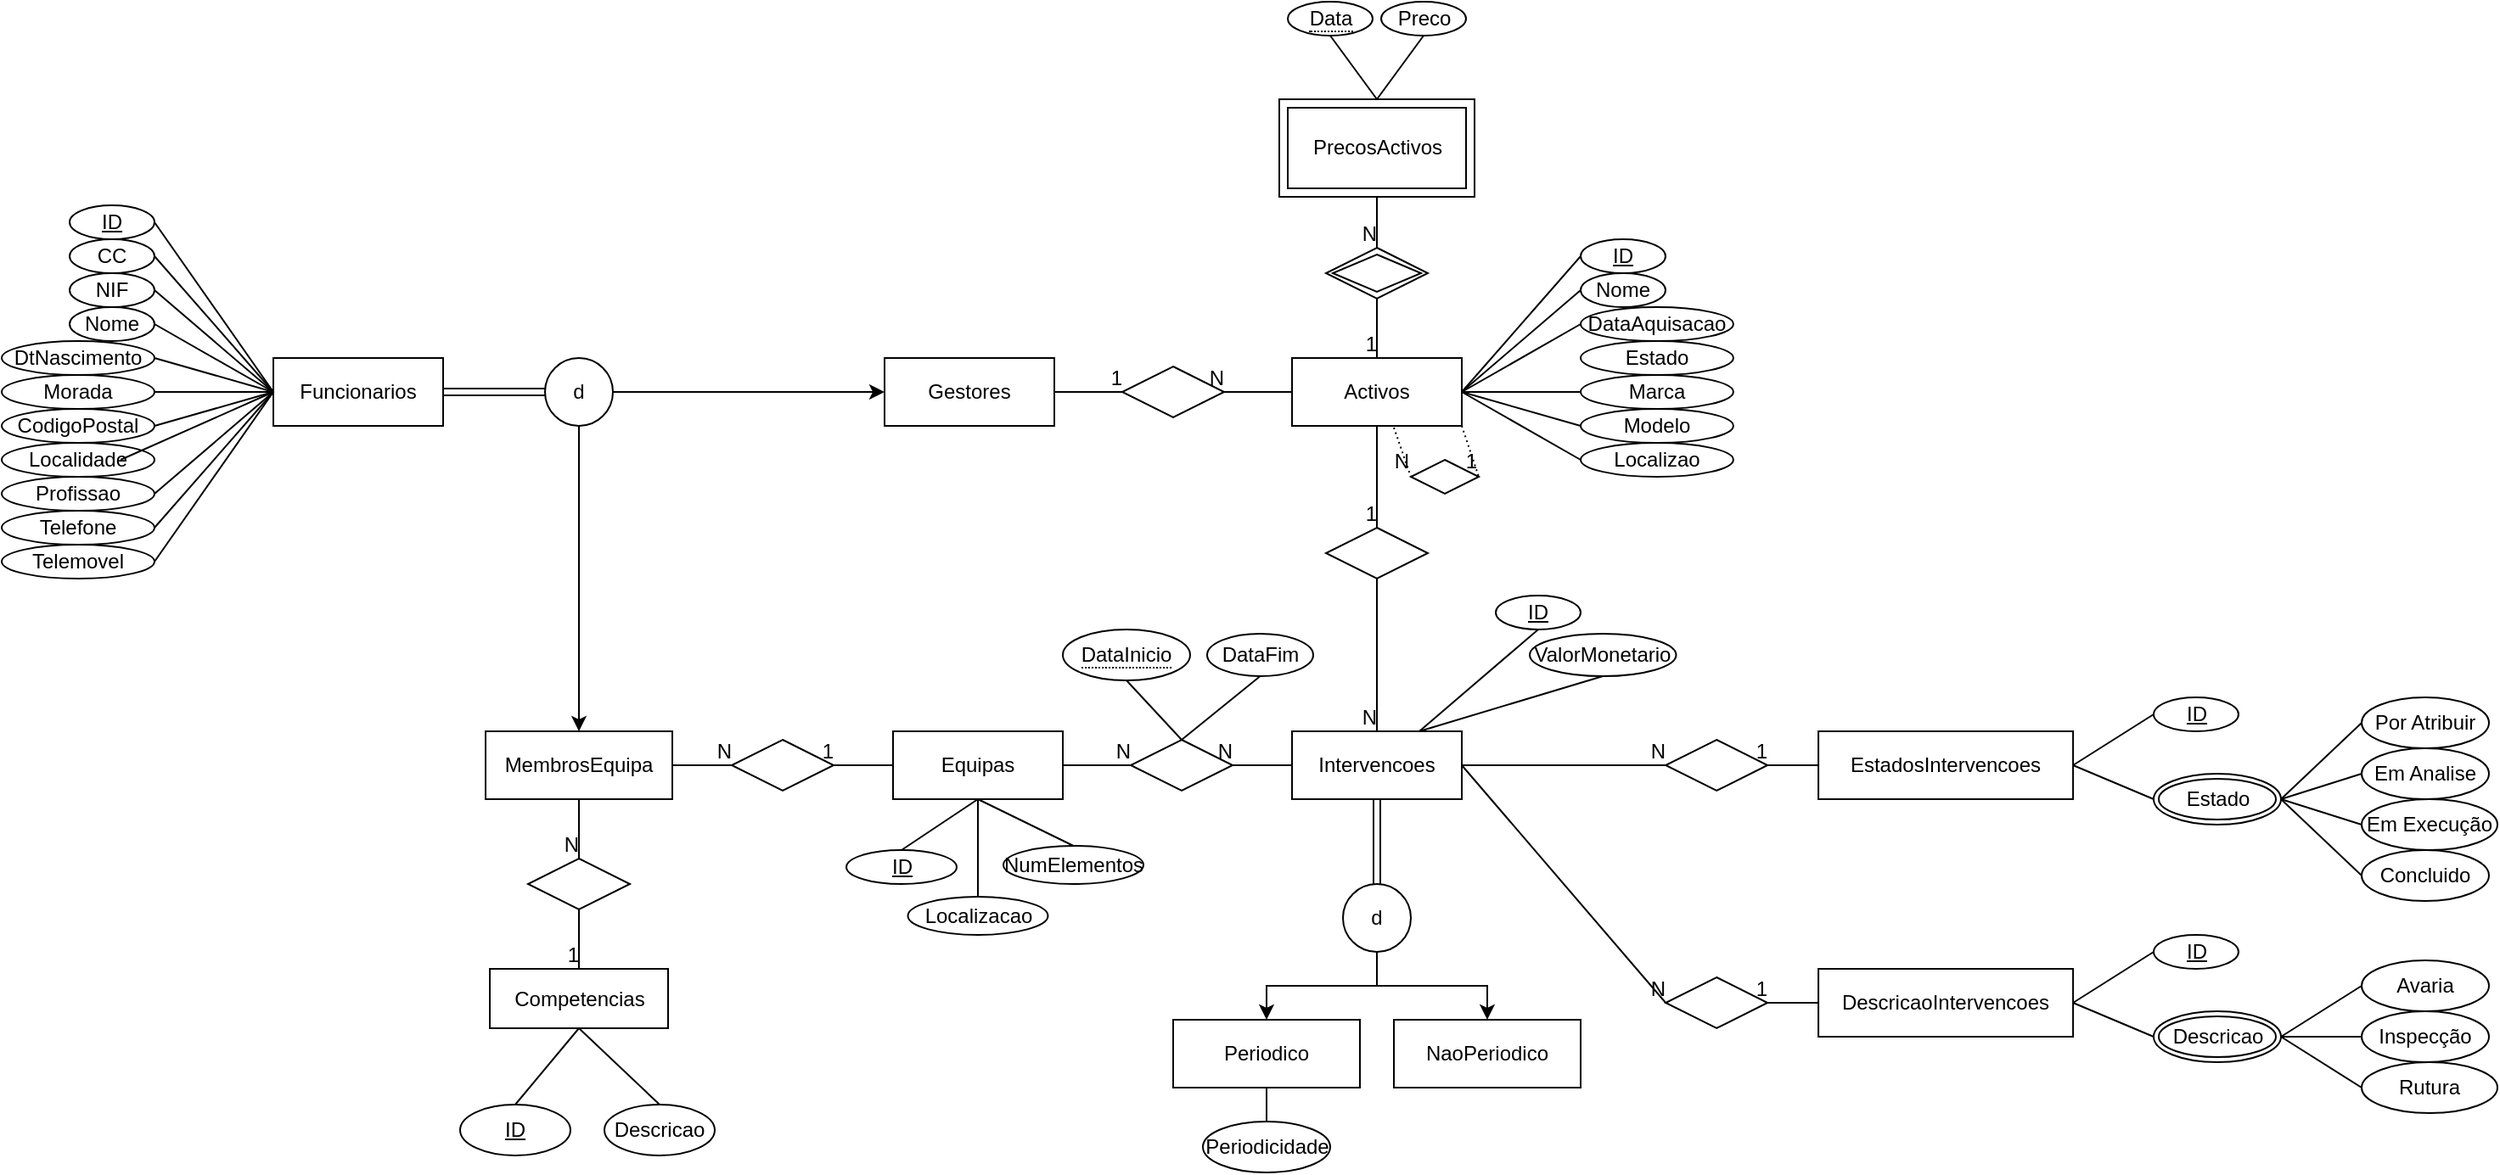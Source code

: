 <mxfile version="15.8.6" type="device"><diagram id="-QuaU2I3eOpg4E4MXZqt" name="Page-1"><mxGraphModel dx="2674" dy="1015" grid="1" gridSize="10" guides="1" tooltips="1" connect="1" arrows="1" fold="1" page="1" pageScale="1" pageWidth="850" pageHeight="1100" math="0" shadow="0"><root><mxCell id="0"/><mxCell id="1" parent="0"/><mxCell id="3rqoDeQiqfZfBrHeeUxg-1" value="PrecosActivos" style="shape=ext;margin=3;double=1;whiteSpace=wrap;html=1;align=center;" parent="1" vertex="1"><mxGeometry x="482.5" y="107.5" width="115" height="57.5" as="geometry"/></mxCell><mxCell id="3rqoDeQiqfZfBrHeeUxg-9" value="" style="shape=rhombus;double=1;perimeter=rhombusPerimeter;whiteSpace=wrap;html=1;align=center;" parent="1" vertex="1"><mxGeometry x="510" y="195" width="60" height="30" as="geometry"/></mxCell><mxCell id="3rqoDeQiqfZfBrHeeUxg-12" value="" style="endArrow=none;html=1;rounded=0;entryX=0.5;entryY=0;entryDx=0;entryDy=0;exitX=0.5;exitY=1;exitDx=0;exitDy=0;" parent="1" source="3rqoDeQiqfZfBrHeeUxg-1" target="3rqoDeQiqfZfBrHeeUxg-9" edge="1"><mxGeometry relative="1" as="geometry"><mxPoint x="400" y="180" as="sourcePoint"/><mxPoint x="490" y="180" as="targetPoint"/></mxGeometry></mxCell><mxCell id="3rqoDeQiqfZfBrHeeUxg-13" value="N" style="resizable=0;html=1;align=right;verticalAlign=bottom;" parent="3rqoDeQiqfZfBrHeeUxg-12" connectable="0" vertex="1"><mxGeometry x="1" relative="1" as="geometry"/></mxCell><mxCell id="3rqoDeQiqfZfBrHeeUxg-14" value="Activos" style="whiteSpace=wrap;html=1;align=center;" parent="1" vertex="1"><mxGeometry x="490" y="260.0" width="100" height="40" as="geometry"/></mxCell><mxCell id="3rqoDeQiqfZfBrHeeUxg-19" value="" style="endArrow=none;html=1;rounded=0;exitX=0.5;exitY=1;exitDx=0;exitDy=0;entryX=0.5;entryY=0;entryDx=0;entryDy=0;" parent="1" source="3rqoDeQiqfZfBrHeeUxg-9" target="3rqoDeQiqfZfBrHeeUxg-14" edge="1"><mxGeometry relative="1" as="geometry"><mxPoint x="830" y="180" as="sourcePoint"/><mxPoint x="580" y="220" as="targetPoint"/></mxGeometry></mxCell><mxCell id="3rqoDeQiqfZfBrHeeUxg-20" value="1" style="resizable=0;html=1;align=right;verticalAlign=bottom;" parent="3rqoDeQiqfZfBrHeeUxg-19" connectable="0" vertex="1"><mxGeometry x="1" relative="1" as="geometry"/></mxCell><mxCell id="3rqoDeQiqfZfBrHeeUxg-23" value="" style="endArrow=none;html=1;rounded=0;dashed=1;dashPattern=1 2;exitX=1;exitY=1;exitDx=0;exitDy=0;entryX=1;entryY=0.5;entryDx=0;entryDy=0;" parent="1" source="3rqoDeQiqfZfBrHeeUxg-14" target="3rqoDeQiqfZfBrHeeUxg-29" edge="1"><mxGeometry relative="1" as="geometry"><mxPoint x="260" y="30" as="sourcePoint"/><mxPoint x="265" y="40" as="targetPoint"/><Array as="points"/></mxGeometry></mxCell><mxCell id="3rqoDeQiqfZfBrHeeUxg-24" value="1" style="resizable=0;html=1;align=right;verticalAlign=bottom;" parent="3rqoDeQiqfZfBrHeeUxg-23" connectable="0" vertex="1"><mxGeometry x="1" relative="1" as="geometry"/></mxCell><mxCell id="3rqoDeQiqfZfBrHeeUxg-27" value="" style="endArrow=none;html=1;rounded=0;dashed=1;dashPattern=1 2;entryX=0;entryY=0.5;entryDx=0;entryDy=0;" parent="1" target="3rqoDeQiqfZfBrHeeUxg-29" edge="1"><mxGeometry relative="1" as="geometry"><mxPoint x="550" y="301" as="sourcePoint"/><mxPoint x="215" y="40" as="targetPoint"/><Array as="points"/></mxGeometry></mxCell><mxCell id="3rqoDeQiqfZfBrHeeUxg-28" value="N" style="resizable=0;html=1;align=right;verticalAlign=bottom;" parent="3rqoDeQiqfZfBrHeeUxg-27" connectable="0" vertex="1"><mxGeometry x="1" relative="1" as="geometry"/></mxCell><mxCell id="3rqoDeQiqfZfBrHeeUxg-29" value="" style="shape=rhombus;perimeter=rhombusPerimeter;whiteSpace=wrap;html=1;align=center;" parent="1" vertex="1"><mxGeometry x="560" y="320" width="40" height="20" as="geometry"/></mxCell><mxCell id="3rqoDeQiqfZfBrHeeUxg-35" value="Intervencoes" style="whiteSpace=wrap;html=1;align=center;" parent="1" vertex="1"><mxGeometry x="490" y="480" width="100" height="40" as="geometry"/></mxCell><mxCell id="3rqoDeQiqfZfBrHeeUxg-36" value="Funcionarios" style="whiteSpace=wrap;html=1;align=center;" parent="1" vertex="1"><mxGeometry x="-110" y="260" width="100" height="40" as="geometry"/></mxCell><mxCell id="3rqoDeQiqfZfBrHeeUxg-37" value="Gestores" style="whiteSpace=wrap;html=1;align=center;" parent="1" vertex="1"><mxGeometry x="250" y="260" width="100" height="40" as="geometry"/></mxCell><mxCell id="3rqoDeQiqfZfBrHeeUxg-38" value="MembrosEquipa" style="whiteSpace=wrap;html=1;align=center;" parent="1" vertex="1"><mxGeometry x="15" y="480.0" width="110" height="40" as="geometry"/></mxCell><mxCell id="3rqoDeQiqfZfBrHeeUxg-40" value="Equipas" style="whiteSpace=wrap;html=1;align=center;" parent="1" vertex="1"><mxGeometry x="255" y="480.0" width="100" height="40" as="geometry"/></mxCell><mxCell id="3rqoDeQiqfZfBrHeeUxg-41" value="EstadosIntervencoes" style="whiteSpace=wrap;html=1;align=center;" parent="1" vertex="1"><mxGeometry x="800.04" y="480.0" width="150" height="40" as="geometry"/></mxCell><mxCell id="3rqoDeQiqfZfBrHeeUxg-42" value="DescricaoIntervencoes" style="whiteSpace=wrap;html=1;align=center;" parent="1" vertex="1"><mxGeometry x="800.04" y="620.0" width="150" height="40" as="geometry"/></mxCell><mxCell id="3rqoDeQiqfZfBrHeeUxg-45" value="" style="shape=rhombus;perimeter=rhombusPerimeter;whiteSpace=wrap;html=1;align=center;" parent="1" vertex="1"><mxGeometry x="390" y="265.0" width="60" height="30" as="geometry"/></mxCell><mxCell id="3rqoDeQiqfZfBrHeeUxg-48" value="" style="shape=rhombus;perimeter=rhombusPerimeter;whiteSpace=wrap;html=1;align=center;" parent="1" vertex="1"><mxGeometry x="510" y="360" width="60" height="30" as="geometry"/></mxCell><mxCell id="3rqoDeQiqfZfBrHeeUxg-52" value="" style="endArrow=none;html=1;rounded=0;entryX=0.5;entryY=0;entryDx=0;entryDy=0;exitX=0.5;exitY=1;exitDx=0;exitDy=0;" parent="1" source="3rqoDeQiqfZfBrHeeUxg-48" target="3rqoDeQiqfZfBrHeeUxg-35" edge="1"><mxGeometry relative="1" as="geometry"><mxPoint x="315" y="200.16" as="sourcePoint"/><mxPoint x="475" y="200.16" as="targetPoint"/></mxGeometry></mxCell><mxCell id="3rqoDeQiqfZfBrHeeUxg-53" value="N" style="resizable=0;html=1;align=right;verticalAlign=bottom;" parent="3rqoDeQiqfZfBrHeeUxg-52" connectable="0" vertex="1"><mxGeometry x="1" relative="1" as="geometry"/></mxCell><mxCell id="3rqoDeQiqfZfBrHeeUxg-56" value="" style="endArrow=none;html=1;rounded=0;entryX=1;entryY=0.5;entryDx=0;entryDy=0;exitX=0;exitY=0.5;exitDx=0;exitDy=0;" parent="1" source="3rqoDeQiqfZfBrHeeUxg-14" target="3rqoDeQiqfZfBrHeeUxg-45" edge="1"><mxGeometry relative="1" as="geometry"><mxPoint x="450" y="330" as="sourcePoint"/><mxPoint x="220" y="180" as="targetPoint"/></mxGeometry></mxCell><mxCell id="3rqoDeQiqfZfBrHeeUxg-57" value="N" style="resizable=0;html=1;align=right;verticalAlign=bottom;" parent="3rqoDeQiqfZfBrHeeUxg-56" connectable="0" vertex="1"><mxGeometry x="1" relative="1" as="geometry"/></mxCell><mxCell id="3rqoDeQiqfZfBrHeeUxg-58" value="" style="endArrow=none;html=1;rounded=0;exitX=1;exitY=0.5;exitDx=0;exitDy=0;entryX=0;entryY=0.5;entryDx=0;entryDy=0;" parent="1" source="3rqoDeQiqfZfBrHeeUxg-37" target="3rqoDeQiqfZfBrHeeUxg-45" edge="1"><mxGeometry relative="1" as="geometry"><mxPoint x="270" y="204.8" as="sourcePoint"/><mxPoint x="440" y="340" as="targetPoint"/></mxGeometry></mxCell><mxCell id="3rqoDeQiqfZfBrHeeUxg-59" value="1" style="resizable=0;html=1;align=right;verticalAlign=bottom;" parent="3rqoDeQiqfZfBrHeeUxg-58" connectable="0" vertex="1"><mxGeometry x="1" relative="1" as="geometry"/></mxCell><mxCell id="3rqoDeQiqfZfBrHeeUxg-60" value="" style="endArrow=none;html=1;rounded=0;exitX=0.5;exitY=1;exitDx=0;exitDy=0;entryX=0.5;entryY=0;entryDx=0;entryDy=0;" parent="1" source="3rqoDeQiqfZfBrHeeUxg-14" target="3rqoDeQiqfZfBrHeeUxg-48" edge="1"><mxGeometry relative="1" as="geometry"><mxPoint x="270" y="150" as="sourcePoint"/><mxPoint x="190" y="200" as="targetPoint"/></mxGeometry></mxCell><mxCell id="3rqoDeQiqfZfBrHeeUxg-61" value="1" style="resizable=0;html=1;align=right;verticalAlign=bottom;" parent="3rqoDeQiqfZfBrHeeUxg-60" connectable="0" vertex="1"><mxGeometry x="1" relative="1" as="geometry"/></mxCell><mxCell id="3rqoDeQiqfZfBrHeeUxg-70" style="edgeStyle=orthogonalEdgeStyle;rounded=0;orthogonalLoop=1;jettySize=auto;html=1;entryX=0.5;entryY=0;entryDx=0;entryDy=0;" parent="1" source="3rqoDeQiqfZfBrHeeUxg-65" target="3rqoDeQiqfZfBrHeeUxg-38" edge="1"><mxGeometry relative="1" as="geometry"/></mxCell><mxCell id="3rqoDeQiqfZfBrHeeUxg-71" style="edgeStyle=orthogonalEdgeStyle;rounded=0;orthogonalLoop=1;jettySize=auto;html=1;entryX=0;entryY=0.5;entryDx=0;entryDy=0;" parent="1" source="3rqoDeQiqfZfBrHeeUxg-65" target="3rqoDeQiqfZfBrHeeUxg-37" edge="1"><mxGeometry relative="1" as="geometry"/></mxCell><mxCell id="3rqoDeQiqfZfBrHeeUxg-65" value="d" style="ellipse;whiteSpace=wrap;html=1;aspect=fixed;" parent="1" vertex="1"><mxGeometry x="50" y="260" width="40" height="40" as="geometry"/></mxCell><mxCell id="3rqoDeQiqfZfBrHeeUxg-68" value="" style="shape=link;html=1;rounded=0;entryX=0;entryY=0.5;entryDx=0;entryDy=0;exitX=1;exitY=0.5;exitDx=0;exitDy=0;" parent="1" source="3rqoDeQiqfZfBrHeeUxg-36" target="3rqoDeQiqfZfBrHeeUxg-65" edge="1"><mxGeometry relative="1" as="geometry"><mxPoint x="50" y="280" as="sourcePoint"/><mxPoint x="40" y="280" as="targetPoint"/></mxGeometry></mxCell><mxCell id="3rqoDeQiqfZfBrHeeUxg-72" value="" style="shape=rhombus;perimeter=rhombusPerimeter;whiteSpace=wrap;html=1;align=center;" parent="1" vertex="1"><mxGeometry x="160" y="485.0" width="60" height="30" as="geometry"/></mxCell><mxCell id="3rqoDeQiqfZfBrHeeUxg-73" value="" style="endArrow=none;html=1;rounded=0;entryX=0;entryY=0.5;entryDx=0;entryDy=0;exitX=1;exitY=0.5;exitDx=0;exitDy=0;" parent="1" source="3rqoDeQiqfZfBrHeeUxg-38" target="3rqoDeQiqfZfBrHeeUxg-72" edge="1"><mxGeometry relative="1" as="geometry"><mxPoint x="210" y="230.0" as="sourcePoint"/><mxPoint x="255" y="230.0" as="targetPoint"/></mxGeometry></mxCell><mxCell id="3rqoDeQiqfZfBrHeeUxg-74" value="N" style="resizable=0;html=1;align=right;verticalAlign=bottom;" parent="3rqoDeQiqfZfBrHeeUxg-73" connectable="0" vertex="1"><mxGeometry x="1" relative="1" as="geometry"/></mxCell><mxCell id="3rqoDeQiqfZfBrHeeUxg-75" value="" style="endArrow=none;html=1;rounded=0;exitX=0;exitY=0.5;exitDx=0;exitDy=0;entryX=1;entryY=0.5;entryDx=0;entryDy=0;" parent="1" source="3rqoDeQiqfZfBrHeeUxg-40" target="3rqoDeQiqfZfBrHeeUxg-72" edge="1"><mxGeometry relative="1" as="geometry"><mxPoint x="345" y="230.0" as="sourcePoint"/><mxPoint x="315" y="230.0" as="targetPoint"/></mxGeometry></mxCell><mxCell id="3rqoDeQiqfZfBrHeeUxg-76" value="1" style="resizable=0;html=1;align=right;verticalAlign=bottom;" parent="3rqoDeQiqfZfBrHeeUxg-75" connectable="0" vertex="1"><mxGeometry x="1" relative="1" as="geometry"/></mxCell><mxCell id="3rqoDeQiqfZfBrHeeUxg-77" value="" style="shape=rhombus;perimeter=rhombusPerimeter;whiteSpace=wrap;html=1;align=center;" parent="1" vertex="1"><mxGeometry x="710.08" y="485.0" width="60" height="30" as="geometry"/></mxCell><mxCell id="3rqoDeQiqfZfBrHeeUxg-78" value="" style="endArrow=none;html=1;rounded=0;exitX=0;exitY=0.5;exitDx=0;exitDy=0;entryX=1;entryY=0.5;entryDx=0;entryDy=0;" parent="1" source="3rqoDeQiqfZfBrHeeUxg-41" target="3rqoDeQiqfZfBrHeeUxg-77" edge="1"><mxGeometry relative="1" as="geometry"><mxPoint x="490.08" y="480.0" as="sourcePoint"/><mxPoint x="590.08" y="530.0" as="targetPoint"/></mxGeometry></mxCell><mxCell id="3rqoDeQiqfZfBrHeeUxg-79" value="1" style="resizable=0;html=1;align=right;verticalAlign=bottom;" parent="3rqoDeQiqfZfBrHeeUxg-78" connectable="0" vertex="1"><mxGeometry x="1" relative="1" as="geometry"/></mxCell><mxCell id="3rqoDeQiqfZfBrHeeUxg-83" value="" style="shape=rhombus;perimeter=rhombusPerimeter;whiteSpace=wrap;html=1;align=center;" parent="1" vertex="1"><mxGeometry x="710.08" y="625.0" width="60" height="30" as="geometry"/></mxCell><mxCell id="3rqoDeQiqfZfBrHeeUxg-84" value="" style="endArrow=none;html=1;rounded=0;entryX=0;entryY=0.5;entryDx=0;entryDy=0;exitX=1;exitY=0.5;exitDx=0;exitDy=0;" parent="1" source="3rqoDeQiqfZfBrHeeUxg-35" target="3rqoDeQiqfZfBrHeeUxg-77" edge="1"><mxGeometry relative="1" as="geometry"><mxPoint x="510" y="285" as="sourcePoint"/><mxPoint x="510" y="325.0" as="targetPoint"/></mxGeometry></mxCell><mxCell id="3rqoDeQiqfZfBrHeeUxg-85" value="N" style="resizable=0;html=1;align=right;verticalAlign=bottom;" parent="3rqoDeQiqfZfBrHeeUxg-84" connectable="0" vertex="1"><mxGeometry x="1" relative="1" as="geometry"/></mxCell><mxCell id="3rqoDeQiqfZfBrHeeUxg-86" value="" style="endArrow=none;html=1;rounded=0;entryX=0;entryY=0.5;entryDx=0;entryDy=0;exitX=1;exitY=0.5;exitDx=0;exitDy=0;" parent="1" source="3rqoDeQiqfZfBrHeeUxg-35" target="3rqoDeQiqfZfBrHeeUxg-83" edge="1"><mxGeometry relative="1" as="geometry"><mxPoint x="560" y="345.0" as="sourcePoint"/><mxPoint x="650" y="235.0" as="targetPoint"/></mxGeometry></mxCell><mxCell id="3rqoDeQiqfZfBrHeeUxg-87" value="N" style="resizable=0;html=1;align=right;verticalAlign=bottom;" parent="3rqoDeQiqfZfBrHeeUxg-86" connectable="0" vertex="1"><mxGeometry x="1" relative="1" as="geometry"/></mxCell><mxCell id="3rqoDeQiqfZfBrHeeUxg-88" value="" style="endArrow=none;html=1;rounded=0;exitX=0;exitY=0.5;exitDx=0;exitDy=0;entryX=1;entryY=0.5;entryDx=0;entryDy=0;" parent="1" source="3rqoDeQiqfZfBrHeeUxg-42" target="3rqoDeQiqfZfBrHeeUxg-83" edge="1"><mxGeometry relative="1" as="geometry"><mxPoint x="850.08" y="510.0" as="sourcePoint"/><mxPoint x="790.08" y="510.0" as="targetPoint"/></mxGeometry></mxCell><mxCell id="3rqoDeQiqfZfBrHeeUxg-89" value="1" style="resizable=0;html=1;align=right;verticalAlign=bottom;" parent="3rqoDeQiqfZfBrHeeUxg-88" connectable="0" vertex="1"><mxGeometry x="1" relative="1" as="geometry"/></mxCell><mxCell id="3rqoDeQiqfZfBrHeeUxg-92" value="" style="shape=rhombus;perimeter=rhombusPerimeter;whiteSpace=wrap;html=1;align=center;" parent="1" vertex="1"><mxGeometry x="395" y="485" width="60" height="30" as="geometry"/></mxCell><mxCell id="3rqoDeQiqfZfBrHeeUxg-93" value="" style="endArrow=none;html=1;rounded=0;entryX=1;entryY=0.5;entryDx=0;entryDy=0;exitX=0;exitY=0.5;exitDx=0;exitDy=0;" parent="1" source="3rqoDeQiqfZfBrHeeUxg-35" target="3rqoDeQiqfZfBrHeeUxg-92" edge="1"><mxGeometry relative="1" as="geometry"><mxPoint x="480" y="500" as="sourcePoint"/><mxPoint x="225" y="400" as="targetPoint"/></mxGeometry></mxCell><mxCell id="3rqoDeQiqfZfBrHeeUxg-94" value="N" style="resizable=0;html=1;align=right;verticalAlign=bottom;" parent="3rqoDeQiqfZfBrHeeUxg-93" connectable="0" vertex="1"><mxGeometry x="1" relative="1" as="geometry"/></mxCell><mxCell id="3rqoDeQiqfZfBrHeeUxg-96" value="" style="endArrow=none;html=1;rounded=0;entryX=0;entryY=0.5;entryDx=0;entryDy=0;exitX=1;exitY=0.5;exitDx=0;exitDy=0;" parent="1" source="3rqoDeQiqfZfBrHeeUxg-40" target="3rqoDeQiqfZfBrHeeUxg-92" edge="1"><mxGeometry relative="1" as="geometry"><mxPoint x="505" y="510.0" as="sourcePoint"/><mxPoint x="465" y="510.0" as="targetPoint"/></mxGeometry></mxCell><mxCell id="3rqoDeQiqfZfBrHeeUxg-97" value="N" style="resizable=0;html=1;align=right;verticalAlign=bottom;" parent="3rqoDeQiqfZfBrHeeUxg-96" connectable="0" vertex="1"><mxGeometry x="1" relative="1" as="geometry"/></mxCell><mxCell id="3rqoDeQiqfZfBrHeeUxg-102" style="edgeStyle=orthogonalEdgeStyle;rounded=0;orthogonalLoop=1;jettySize=auto;html=1;" parent="1" source="3rqoDeQiqfZfBrHeeUxg-98" target="3rqoDeQiqfZfBrHeeUxg-100" edge="1"><mxGeometry relative="1" as="geometry"/></mxCell><mxCell id="3rqoDeQiqfZfBrHeeUxg-103" style="edgeStyle=orthogonalEdgeStyle;rounded=0;orthogonalLoop=1;jettySize=auto;html=1;entryX=0.5;entryY=0;entryDx=0;entryDy=0;" parent="1" source="3rqoDeQiqfZfBrHeeUxg-98" target="3rqoDeQiqfZfBrHeeUxg-101" edge="1"><mxGeometry relative="1" as="geometry"/></mxCell><mxCell id="3rqoDeQiqfZfBrHeeUxg-98" value="d" style="ellipse;whiteSpace=wrap;html=1;aspect=fixed;" parent="1" vertex="1"><mxGeometry x="520" y="570" width="40" height="40" as="geometry"/></mxCell><mxCell id="3rqoDeQiqfZfBrHeeUxg-99" value="" style="shape=link;html=1;rounded=0;entryX=0.5;entryY=0;entryDx=0;entryDy=0;exitX=0.5;exitY=1;exitDx=0;exitDy=0;" parent="1" source="3rqoDeQiqfZfBrHeeUxg-35" target="3rqoDeQiqfZfBrHeeUxg-98" edge="1"><mxGeometry relative="1" as="geometry"><mxPoint x="600" y="569.31" as="sourcePoint"/><mxPoint x="660" y="569.31" as="targetPoint"/></mxGeometry></mxCell><mxCell id="3rqoDeQiqfZfBrHeeUxg-100" value="Periodico" style="whiteSpace=wrap;html=1;align=center;" parent="1" vertex="1"><mxGeometry x="420" y="650" width="110" height="40" as="geometry"/></mxCell><mxCell id="3rqoDeQiqfZfBrHeeUxg-101" value="NaoPeriodico" style="whiteSpace=wrap;html=1;align=center;" parent="1" vertex="1"><mxGeometry x="550" y="650" width="110" height="40" as="geometry"/></mxCell><mxCell id="3rqoDeQiqfZfBrHeeUxg-110" value="Preco" style="ellipse;whiteSpace=wrap;html=1;align=center;" parent="1" vertex="1"><mxGeometry x="542.5" y="50" width="50" height="20" as="geometry"/></mxCell><mxCell id="3rqoDeQiqfZfBrHeeUxg-111" value="&lt;span style=&quot;border-bottom: 1px dotted&quot;&gt;Data&lt;br&gt;&lt;/span&gt;" style="ellipse;whiteSpace=wrap;html=1;align=center;" parent="1" vertex="1"><mxGeometry x="487.5" y="50" width="50" height="20" as="geometry"/></mxCell><mxCell id="3rqoDeQiqfZfBrHeeUxg-116" value="" style="endArrow=none;html=1;rounded=0;exitX=0.5;exitY=1;exitDx=0;exitDy=0;entryX=0.5;entryY=0;entryDx=0;entryDy=0;" parent="1" source="3rqoDeQiqfZfBrHeeUxg-111" target="3rqoDeQiqfZfBrHeeUxg-1" edge="1"><mxGeometry relative="1" as="geometry"><mxPoint x="430" y="140" as="sourcePoint"/><mxPoint x="590" y="140" as="targetPoint"/></mxGeometry></mxCell><mxCell id="3rqoDeQiqfZfBrHeeUxg-117" value="" style="endArrow=none;html=1;rounded=0;exitX=0.5;exitY=1;exitDx=0;exitDy=0;entryX=0.5;entryY=0;entryDx=0;entryDy=0;" parent="1" source="3rqoDeQiqfZfBrHeeUxg-110" target="3rqoDeQiqfZfBrHeeUxg-1" edge="1"><mxGeometry relative="1" as="geometry"><mxPoint x="522.5" y="80" as="sourcePoint"/><mxPoint x="550" y="117.5" as="targetPoint"/></mxGeometry></mxCell><mxCell id="3rqoDeQiqfZfBrHeeUxg-118" value="ID" style="ellipse;whiteSpace=wrap;html=1;align=center;fontStyle=4;" parent="1" vertex="1"><mxGeometry x="660" y="190" width="50" height="20" as="geometry"/></mxCell><mxCell id="3rqoDeQiqfZfBrHeeUxg-119" value="Nome" style="ellipse;whiteSpace=wrap;html=1;align=center;" parent="1" vertex="1"><mxGeometry x="660" y="210" width="50" height="20" as="geometry"/></mxCell><mxCell id="3rqoDeQiqfZfBrHeeUxg-123" value="ID" style="ellipse;whiteSpace=wrap;html=1;align=center;fontStyle=4;" parent="1" vertex="1"><mxGeometry x="227.5" y="550" width="65" height="20" as="geometry"/></mxCell><mxCell id="3rqoDeQiqfZfBrHeeUxg-124" value="&lt;span style=&quot;border-bottom: 1px dotted&quot;&gt;DataInicio&lt;/span&gt;" style="ellipse;whiteSpace=wrap;html=1;align=center;" parent="1" vertex="1"><mxGeometry x="355" y="420" width="75" height="30" as="geometry"/></mxCell><mxCell id="3rqoDeQiqfZfBrHeeUxg-125" value="DataFim" style="ellipse;whiteSpace=wrap;html=1;align=center;" parent="1" vertex="1"><mxGeometry x="440" y="422.5" width="62.5" height="25" as="geometry"/></mxCell><mxCell id="3rqoDeQiqfZfBrHeeUxg-129" value="" style="endArrow=none;html=1;rounded=0;exitX=0.5;exitY=1;exitDx=0;exitDy=0;entryX=0.5;entryY=0;entryDx=0;entryDy=0;" parent="1" source="3rqoDeQiqfZfBrHeeUxg-40" target="3rqoDeQiqfZfBrHeeUxg-123" edge="1"><mxGeometry relative="1" as="geometry"><mxPoint x="577.5" y="80.0" as="sourcePoint"/><mxPoint x="550" y="117.5" as="targetPoint"/></mxGeometry></mxCell><mxCell id="3rqoDeQiqfZfBrHeeUxg-130" value="" style="endArrow=none;html=1;rounded=0;exitX=0.5;exitY=1;exitDx=0;exitDy=0;entryX=0.5;entryY=0;entryDx=0;entryDy=0;" parent="1" source="3rqoDeQiqfZfBrHeeUxg-124" target="3rqoDeQiqfZfBrHeeUxg-92" edge="1"><mxGeometry relative="1" as="geometry"><mxPoint x="315" y="530" as="sourcePoint"/><mxPoint x="315" y="545" as="targetPoint"/></mxGeometry></mxCell><mxCell id="3rqoDeQiqfZfBrHeeUxg-131" value="" style="endArrow=none;html=1;rounded=0;exitX=0.5;exitY=1;exitDx=0;exitDy=0;entryX=0.5;entryY=0;entryDx=0;entryDy=0;" parent="1" source="3rqoDeQiqfZfBrHeeUxg-125" target="3rqoDeQiqfZfBrHeeUxg-92" edge="1"><mxGeometry relative="1" as="geometry"><mxPoint x="417.5" y="460" as="sourcePoint"/><mxPoint x="435" y="495" as="targetPoint"/></mxGeometry></mxCell><mxCell id="3rqoDeQiqfZfBrHeeUxg-132" value="Periodicidade" style="ellipse;whiteSpace=wrap;html=1;align=center;" parent="1" vertex="1"><mxGeometry x="437.5" y="710" width="75" height="30" as="geometry"/></mxCell><mxCell id="3rqoDeQiqfZfBrHeeUxg-133" value="" style="endArrow=none;html=1;rounded=0;exitX=0.5;exitY=1;exitDx=0;exitDy=0;entryX=0.5;entryY=0;entryDx=0;entryDy=0;" parent="1" source="3rqoDeQiqfZfBrHeeUxg-100" target="3rqoDeQiqfZfBrHeeUxg-132" edge="1"><mxGeometry relative="1" as="geometry"><mxPoint x="315" y="530" as="sourcePoint"/><mxPoint x="315" y="545" as="targetPoint"/></mxGeometry></mxCell><mxCell id="3rqoDeQiqfZfBrHeeUxg-134" value="" style="endArrow=none;html=1;rounded=0;exitX=1;exitY=0.5;exitDx=0;exitDy=0;entryX=0;entryY=0.5;entryDx=0;entryDy=0;" parent="1" source="cXVS1_0L-VFArpp06NCw-42" target="3rqoDeQiqfZfBrHeeUxg-36" edge="1"><mxGeometry relative="1" as="geometry"><mxPoint x="-200" y="190" as="sourcePoint"/><mxPoint x="315" y="545" as="targetPoint"/></mxGeometry></mxCell><mxCell id="3rqoDeQiqfZfBrHeeUxg-136" value="" style="endArrow=none;html=1;rounded=0;exitX=0;exitY=0.5;exitDx=0;exitDy=0;entryX=1;entryY=0.5;entryDx=0;entryDy=0;" parent="1" source="3rqoDeQiqfZfBrHeeUxg-118" target="3rqoDeQiqfZfBrHeeUxg-14" edge="1"><mxGeometry relative="1" as="geometry"><mxPoint x="481.25" y="457.5" as="sourcePoint"/><mxPoint x="435" y="495" as="targetPoint"/></mxGeometry></mxCell><mxCell id="3rqoDeQiqfZfBrHeeUxg-137" value="" style="endArrow=none;html=1;rounded=0;exitX=0;exitY=0.5;exitDx=0;exitDy=0;entryX=1;entryY=0.5;entryDx=0;entryDy=0;" parent="1" source="3rqoDeQiqfZfBrHeeUxg-119" target="3rqoDeQiqfZfBrHeeUxg-14" edge="1"><mxGeometry relative="1" as="geometry"><mxPoint x="690.0" y="215" as="sourcePoint"/><mxPoint x="600" y="290" as="targetPoint"/></mxGeometry></mxCell><mxCell id="3rqoDeQiqfZfBrHeeUxg-138" value="DataAquisacao" style="ellipse;whiteSpace=wrap;html=1;align=center;" parent="1" vertex="1"><mxGeometry x="660" y="230" width="89.96" height="20" as="geometry"/></mxCell><mxCell id="3rqoDeQiqfZfBrHeeUxg-139" value="Estado" style="ellipse;whiteSpace=wrap;html=1;align=center;" parent="1" vertex="1"><mxGeometry x="660" y="250" width="89.96" height="20" as="geometry"/></mxCell><mxCell id="3rqoDeQiqfZfBrHeeUxg-140" value="Marca" style="ellipse;whiteSpace=wrap;html=1;align=center;" parent="1" vertex="1"><mxGeometry x="660" y="270" width="89.96" height="20" as="geometry"/></mxCell><mxCell id="3rqoDeQiqfZfBrHeeUxg-141" value="Modelo" style="ellipse;whiteSpace=wrap;html=1;align=center;" parent="1" vertex="1"><mxGeometry x="660" y="290" width="89.96" height="20" as="geometry"/></mxCell><mxCell id="3rqoDeQiqfZfBrHeeUxg-142" value="Localizao" style="ellipse;whiteSpace=wrap;html=1;align=center;" parent="1" vertex="1"><mxGeometry x="660" y="310" width="89.96" height="20" as="geometry"/></mxCell><mxCell id="3rqoDeQiqfZfBrHeeUxg-143" value="" style="endArrow=none;html=1;rounded=0;exitX=0;exitY=0.5;exitDx=0;exitDy=0;entryX=1;entryY=0.5;entryDx=0;entryDy=0;" parent="1" source="3rqoDeQiqfZfBrHeeUxg-138" target="3rqoDeQiqfZfBrHeeUxg-14" edge="1"><mxGeometry relative="1" as="geometry"><mxPoint x="650.04" y="225" as="sourcePoint"/><mxPoint x="600" y="290" as="targetPoint"/></mxGeometry></mxCell><mxCell id="3rqoDeQiqfZfBrHeeUxg-145" value="" style="endArrow=none;html=1;rounded=0;exitX=0;exitY=0.5;exitDx=0;exitDy=0;entryX=1;entryY=0.5;entryDx=0;entryDy=0;" parent="1" source="3rqoDeQiqfZfBrHeeUxg-140" target="3rqoDeQiqfZfBrHeeUxg-14" edge="1"><mxGeometry relative="1" as="geometry"><mxPoint x="650" y="260" as="sourcePoint"/><mxPoint x="600" y="290" as="targetPoint"/></mxGeometry></mxCell><mxCell id="3rqoDeQiqfZfBrHeeUxg-147" value="" style="endArrow=none;html=1;rounded=0;exitX=0;exitY=0.5;exitDx=0;exitDy=0;entryX=1;entryY=0.5;entryDx=0;entryDy=0;" parent="1" source="3rqoDeQiqfZfBrHeeUxg-141" target="3rqoDeQiqfZfBrHeeUxg-14" edge="1"><mxGeometry relative="1" as="geometry"><mxPoint x="650.04" y="280" as="sourcePoint"/><mxPoint x="600" y="290" as="targetPoint"/></mxGeometry></mxCell><mxCell id="3rqoDeQiqfZfBrHeeUxg-148" value="" style="endArrow=none;html=1;rounded=0;entryX=1;entryY=0.5;entryDx=0;entryDy=0;exitX=0;exitY=0.5;exitDx=0;exitDy=0;" parent="1" source="3rqoDeQiqfZfBrHeeUxg-142" target="3rqoDeQiqfZfBrHeeUxg-14" edge="1"><mxGeometry relative="1" as="geometry"><mxPoint x="640" y="310" as="sourcePoint"/><mxPoint x="600" y="290" as="targetPoint"/></mxGeometry></mxCell><mxCell id="3rqoDeQiqfZfBrHeeUxg-152" value="NIF" style="ellipse;whiteSpace=wrap;html=1;align=center;" parent="1" vertex="1"><mxGeometry x="-230" y="210" width="50" height="20" as="geometry"/></mxCell><mxCell id="3rqoDeQiqfZfBrHeeUxg-153" value="Nome" style="ellipse;whiteSpace=wrap;html=1;align=center;" parent="1" vertex="1"><mxGeometry x="-230" y="230" width="50" height="20" as="geometry"/></mxCell><mxCell id="3rqoDeQiqfZfBrHeeUxg-154" value="DtNascimento" style="ellipse;whiteSpace=wrap;html=1;align=center;" parent="1" vertex="1"><mxGeometry x="-270" y="250" width="90" height="20" as="geometry"/></mxCell><mxCell id="3rqoDeQiqfZfBrHeeUxg-155" value="Morada" style="ellipse;whiteSpace=wrap;html=1;align=center;" parent="1" vertex="1"><mxGeometry x="-270" y="270" width="90" height="20" as="geometry"/></mxCell><mxCell id="3rqoDeQiqfZfBrHeeUxg-156" value="CodigoPostal" style="ellipse;whiteSpace=wrap;html=1;align=center;" parent="1" vertex="1"><mxGeometry x="-270" y="290" width="90" height="20" as="geometry"/></mxCell><mxCell id="3rqoDeQiqfZfBrHeeUxg-157" value="Localidade" style="ellipse;whiteSpace=wrap;html=1;align=center;" parent="1" vertex="1"><mxGeometry x="-270" y="310" width="90" height="20" as="geometry"/></mxCell><mxCell id="3rqoDeQiqfZfBrHeeUxg-158" value="Profissao" style="ellipse;whiteSpace=wrap;html=1;align=center;" parent="1" vertex="1"><mxGeometry x="-270" y="330" width="90" height="20" as="geometry"/></mxCell><mxCell id="3rqoDeQiqfZfBrHeeUxg-159" value="Telefone" style="ellipse;whiteSpace=wrap;html=1;align=center;" parent="1" vertex="1"><mxGeometry x="-270" y="350" width="90" height="20" as="geometry"/></mxCell><mxCell id="3rqoDeQiqfZfBrHeeUxg-160" value="Telemovel" style="ellipse;whiteSpace=wrap;html=1;align=center;" parent="1" vertex="1"><mxGeometry x="-270" y="370" width="90" height="20" as="geometry"/></mxCell><mxCell id="3rqoDeQiqfZfBrHeeUxg-161" value="" style="endArrow=none;html=1;rounded=0;exitX=1;exitY=0.5;exitDx=0;exitDy=0;" parent="1" source="3rqoDeQiqfZfBrHeeUxg-152" edge="1"><mxGeometry relative="1" as="geometry"><mxPoint x="-190" y="210" as="sourcePoint"/><mxPoint x="-110" y="280" as="targetPoint"/></mxGeometry></mxCell><mxCell id="3rqoDeQiqfZfBrHeeUxg-162" value="" style="endArrow=none;html=1;rounded=0;exitX=1;exitY=0.5;exitDx=0;exitDy=0;entryX=0;entryY=0.5;entryDx=0;entryDy=0;" parent="1" source="3rqoDeQiqfZfBrHeeUxg-153" target="3rqoDeQiqfZfBrHeeUxg-36" edge="1"><mxGeometry relative="1" as="geometry"><mxPoint x="-190" y="230" as="sourcePoint"/><mxPoint x="-100" y="290" as="targetPoint"/></mxGeometry></mxCell><mxCell id="3rqoDeQiqfZfBrHeeUxg-163" value="" style="endArrow=none;html=1;rounded=0;exitX=1;exitY=0.5;exitDx=0;exitDy=0;" parent="1" source="3rqoDeQiqfZfBrHeeUxg-154" edge="1"><mxGeometry relative="1" as="geometry"><mxPoint x="-190" y="250" as="sourcePoint"/><mxPoint x="-110" y="280" as="targetPoint"/></mxGeometry></mxCell><mxCell id="3rqoDeQiqfZfBrHeeUxg-164" value="" style="endArrow=none;html=1;rounded=0;exitX=1;exitY=0.5;exitDx=0;exitDy=0;entryX=0;entryY=0.5;entryDx=0;entryDy=0;" parent="1" source="3rqoDeQiqfZfBrHeeUxg-155" target="3rqoDeQiqfZfBrHeeUxg-36" edge="1"><mxGeometry relative="1" as="geometry"><mxPoint x="-190" y="270" as="sourcePoint"/><mxPoint x="-100" y="290" as="targetPoint"/></mxGeometry></mxCell><mxCell id="3rqoDeQiqfZfBrHeeUxg-165" value="" style="endArrow=none;html=1;rounded=0;entryX=0;entryY=0.5;entryDx=0;entryDy=0;" parent="1" target="3rqoDeQiqfZfBrHeeUxg-36" edge="1"><mxGeometry relative="1" as="geometry"><mxPoint x="-200" y="320" as="sourcePoint"/><mxPoint x="-100" y="290" as="targetPoint"/></mxGeometry></mxCell><mxCell id="3rqoDeQiqfZfBrHeeUxg-167" value="" style="endArrow=none;html=1;rounded=0;entryX=0;entryY=0.5;entryDx=0;entryDy=0;exitX=1;exitY=0.5;exitDx=0;exitDy=0;" parent="1" source="3rqoDeQiqfZfBrHeeUxg-156" target="3rqoDeQiqfZfBrHeeUxg-36" edge="1"><mxGeometry relative="1" as="geometry"><mxPoint x="-190" y="330" as="sourcePoint"/><mxPoint x="-100" y="290" as="targetPoint"/></mxGeometry></mxCell><mxCell id="3rqoDeQiqfZfBrHeeUxg-168" value="" style="endArrow=none;html=1;rounded=0;entryX=0;entryY=0.5;entryDx=0;entryDy=0;exitX=1;exitY=0.5;exitDx=0;exitDy=0;" parent="1" source="3rqoDeQiqfZfBrHeeUxg-158" target="3rqoDeQiqfZfBrHeeUxg-36" edge="1"><mxGeometry relative="1" as="geometry"><mxPoint x="-190" y="310" as="sourcePoint"/><mxPoint x="-100" y="290" as="targetPoint"/></mxGeometry></mxCell><mxCell id="3rqoDeQiqfZfBrHeeUxg-169" value="" style="endArrow=none;html=1;rounded=0;entryX=0;entryY=0.5;entryDx=0;entryDy=0;exitX=1;exitY=0.5;exitDx=0;exitDy=0;" parent="1" source="3rqoDeQiqfZfBrHeeUxg-159" target="3rqoDeQiqfZfBrHeeUxg-36" edge="1"><mxGeometry relative="1" as="geometry"><mxPoint x="-190" y="350" as="sourcePoint"/><mxPoint x="-100" y="290" as="targetPoint"/></mxGeometry></mxCell><mxCell id="3rqoDeQiqfZfBrHeeUxg-170" value="" style="endArrow=none;html=1;rounded=0;entryX=0;entryY=0.5;entryDx=0;entryDy=0;exitX=1;exitY=0.5;exitDx=0;exitDy=0;" parent="1" source="3rqoDeQiqfZfBrHeeUxg-160" target="3rqoDeQiqfZfBrHeeUxg-36" edge="1"><mxGeometry relative="1" as="geometry"><mxPoint x="-190" y="370" as="sourcePoint"/><mxPoint x="-100" y="290" as="targetPoint"/></mxGeometry></mxCell><mxCell id="cXVS1_0L-VFArpp06NCw-1" value="ID" style="ellipse;whiteSpace=wrap;html=1;align=center;fontStyle=4;" vertex="1" parent="1"><mxGeometry x="997.5" y="460" width="50" height="20" as="geometry"/></mxCell><mxCell id="cXVS1_0L-VFArpp06NCw-7" value="Estado" style="ellipse;shape=doubleEllipse;margin=3;whiteSpace=wrap;html=1;align=center;" vertex="1" parent="1"><mxGeometry x="997.5" y="505" width="75" height="30" as="geometry"/></mxCell><mxCell id="cXVS1_0L-VFArpp06NCw-9" value="Por Atribuir" style="ellipse;whiteSpace=wrap;html=1;align=center;" vertex="1" parent="1"><mxGeometry x="1120" y="460" width="75" height="30" as="geometry"/></mxCell><mxCell id="cXVS1_0L-VFArpp06NCw-16" value="Em Execução" style="ellipse;whiteSpace=wrap;html=1;align=center;" vertex="1" parent="1"><mxGeometry x="1120" y="520" width="80" height="30" as="geometry"/></mxCell><mxCell id="cXVS1_0L-VFArpp06NCw-17" value="Concluido" style="ellipse;whiteSpace=wrap;html=1;align=center;" vertex="1" parent="1"><mxGeometry x="1120" y="550" width="75" height="30" as="geometry"/></mxCell><mxCell id="cXVS1_0L-VFArpp06NCw-18" value="Em Analise&lt;br&gt;" style="ellipse;whiteSpace=wrap;html=1;align=center;" vertex="1" parent="1"><mxGeometry x="1120" y="490" width="75" height="30" as="geometry"/></mxCell><mxCell id="cXVS1_0L-VFArpp06NCw-20" value="" style="endArrow=none;html=1;rounded=0;exitX=0;exitY=0.5;exitDx=0;exitDy=0;entryX=1;entryY=0.5;entryDx=0;entryDy=0;" edge="1" parent="1" source="cXVS1_0L-VFArpp06NCw-9" target="cXVS1_0L-VFArpp06NCw-7"><mxGeometry relative="1" as="geometry"><mxPoint x="1160.0" y="515" as="sourcePoint"/><mxPoint x="1090" y="495" as="targetPoint"/></mxGeometry></mxCell><mxCell id="cXVS1_0L-VFArpp06NCw-21" value="" style="endArrow=none;html=1;rounded=0;exitX=0;exitY=0.5;exitDx=0;exitDy=0;entryX=1;entryY=0.5;entryDx=0;entryDy=0;" edge="1" parent="1" source="cXVS1_0L-VFArpp06NCw-7" target="3rqoDeQiqfZfBrHeeUxg-41"><mxGeometry relative="1" as="geometry"><mxPoint x="1130.0" y="485" as="sourcePoint"/><mxPoint x="1082.5" y="530" as="targetPoint"/></mxGeometry></mxCell><mxCell id="cXVS1_0L-VFArpp06NCw-22" value="" style="endArrow=none;html=1;rounded=0;exitX=0;exitY=0.5;exitDx=0;exitDy=0;entryX=1;entryY=0.5;entryDx=0;entryDy=0;" edge="1" parent="1" source="cXVS1_0L-VFArpp06NCw-1" target="3rqoDeQiqfZfBrHeeUxg-41"><mxGeometry relative="1" as="geometry"><mxPoint x="1007.5" y="530" as="sourcePoint"/><mxPoint x="960.04" y="510.0" as="targetPoint"/></mxGeometry></mxCell><mxCell id="cXVS1_0L-VFArpp06NCw-23" value="" style="endArrow=none;html=1;rounded=0;exitX=0;exitY=0.5;exitDx=0;exitDy=0;entryX=1;entryY=0.5;entryDx=0;entryDy=0;" edge="1" parent="1" source="cXVS1_0L-VFArpp06NCw-18" target="cXVS1_0L-VFArpp06NCw-7"><mxGeometry relative="1" as="geometry"><mxPoint x="1007.5" y="530" as="sourcePoint"/><mxPoint x="960.04" y="510.0" as="targetPoint"/></mxGeometry></mxCell><mxCell id="cXVS1_0L-VFArpp06NCw-24" value="" style="endArrow=none;html=1;rounded=0;exitX=0;exitY=0.5;exitDx=0;exitDy=0;entryX=1;entryY=0.5;entryDx=0;entryDy=0;" edge="1" parent="1" source="cXVS1_0L-VFArpp06NCw-16" target="cXVS1_0L-VFArpp06NCw-7"><mxGeometry relative="1" as="geometry"><mxPoint x="1130.0" y="515" as="sourcePoint"/><mxPoint x="1080" y="535" as="targetPoint"/></mxGeometry></mxCell><mxCell id="cXVS1_0L-VFArpp06NCw-25" value="" style="endArrow=none;html=1;rounded=0;exitX=0;exitY=0.5;exitDx=0;exitDy=0;entryX=1;entryY=0.5;entryDx=0;entryDy=0;" edge="1" parent="1" source="cXVS1_0L-VFArpp06NCw-17" target="cXVS1_0L-VFArpp06NCw-7"><mxGeometry relative="1" as="geometry"><mxPoint x="1130" y="545" as="sourcePoint"/><mxPoint x="1082" y="530" as="targetPoint"/></mxGeometry></mxCell><mxCell id="cXVS1_0L-VFArpp06NCw-26" value="ID" style="ellipse;whiteSpace=wrap;html=1;align=center;fontStyle=4;" vertex="1" parent="1"><mxGeometry x="997.5" y="600" width="50" height="20" as="geometry"/></mxCell><mxCell id="cXVS1_0L-VFArpp06NCw-27" value="Descricao" style="ellipse;shape=doubleEllipse;margin=3;whiteSpace=wrap;html=1;align=center;" vertex="1" parent="1"><mxGeometry x="997.5" y="645" width="75" height="30" as="geometry"/></mxCell><mxCell id="cXVS1_0L-VFArpp06NCw-28" value="Avaria" style="ellipse;whiteSpace=wrap;html=1;align=center;" vertex="1" parent="1"><mxGeometry x="1120" y="615" width="75" height="30" as="geometry"/></mxCell><mxCell id="cXVS1_0L-VFArpp06NCw-29" value="Rutura" style="ellipse;whiteSpace=wrap;html=1;align=center;" vertex="1" parent="1"><mxGeometry x="1120" y="675" width="80" height="30" as="geometry"/></mxCell><mxCell id="cXVS1_0L-VFArpp06NCw-31" value="Inspecção" style="ellipse;whiteSpace=wrap;html=1;align=center;" vertex="1" parent="1"><mxGeometry x="1120" y="645" width="75" height="30" as="geometry"/></mxCell><mxCell id="cXVS1_0L-VFArpp06NCw-32" value="" style="endArrow=none;html=1;rounded=0;exitX=0;exitY=0.5;exitDx=0;exitDy=0;entryX=1;entryY=0.5;entryDx=0;entryDy=0;" edge="1" parent="1" source="cXVS1_0L-VFArpp06NCw-28" target="cXVS1_0L-VFArpp06NCw-27"><mxGeometry relative="1" as="geometry"><mxPoint x="1160.0" y="655" as="sourcePoint"/><mxPoint x="1090" y="635" as="targetPoint"/></mxGeometry></mxCell><mxCell id="cXVS1_0L-VFArpp06NCw-33" value="" style="endArrow=none;html=1;rounded=0;exitX=0;exitY=0.5;exitDx=0;exitDy=0;entryX=1;entryY=0.5;entryDx=0;entryDy=0;" edge="1" parent="1" source="cXVS1_0L-VFArpp06NCw-27"><mxGeometry relative="1" as="geometry"><mxPoint x="1130.0" y="625" as="sourcePoint"/><mxPoint x="950.04" y="640.0" as="targetPoint"/></mxGeometry></mxCell><mxCell id="cXVS1_0L-VFArpp06NCw-34" value="" style="endArrow=none;html=1;rounded=0;exitX=0;exitY=0.5;exitDx=0;exitDy=0;entryX=1;entryY=0.5;entryDx=0;entryDy=0;" edge="1" parent="1" source="cXVS1_0L-VFArpp06NCw-26"><mxGeometry relative="1" as="geometry"><mxPoint x="1007.5" y="670" as="sourcePoint"/><mxPoint x="950.04" y="640.0" as="targetPoint"/></mxGeometry></mxCell><mxCell id="cXVS1_0L-VFArpp06NCw-35" value="" style="endArrow=none;html=1;rounded=0;exitX=0;exitY=0.5;exitDx=0;exitDy=0;entryX=1;entryY=0.5;entryDx=0;entryDy=0;" edge="1" parent="1" source="cXVS1_0L-VFArpp06NCw-31" target="cXVS1_0L-VFArpp06NCw-27"><mxGeometry relative="1" as="geometry"><mxPoint x="1007.5" y="670" as="sourcePoint"/><mxPoint x="960.04" y="650.0" as="targetPoint"/></mxGeometry></mxCell><mxCell id="cXVS1_0L-VFArpp06NCw-36" value="" style="endArrow=none;html=1;rounded=0;exitX=0;exitY=0.5;exitDx=0;exitDy=0;entryX=1;entryY=0.5;entryDx=0;entryDy=0;" edge="1" parent="1" source="cXVS1_0L-VFArpp06NCw-29" target="cXVS1_0L-VFArpp06NCw-27"><mxGeometry relative="1" as="geometry"><mxPoint x="1130.0" y="655" as="sourcePoint"/><mxPoint x="1080" y="675" as="targetPoint"/></mxGeometry></mxCell><mxCell id="cXVS1_0L-VFArpp06NCw-39" value="Competencias" style="whiteSpace=wrap;html=1;align=center;" vertex="1" parent="1"><mxGeometry x="17.5" y="620" width="105" height="35" as="geometry"/></mxCell><mxCell id="cXVS1_0L-VFArpp06NCw-40" value="" style="shape=rhombus;perimeter=rhombusPerimeter;whiteSpace=wrap;html=1;align=center;" vertex="1" parent="1"><mxGeometry x="40" y="555" width="60" height="30" as="geometry"/></mxCell><mxCell id="cXVS1_0L-VFArpp06NCw-41" value="ID" style="ellipse;whiteSpace=wrap;html=1;align=center;fontStyle=4;" vertex="1" parent="1"><mxGeometry x="-230" y="170" width="50" height="20" as="geometry"/></mxCell><mxCell id="cXVS1_0L-VFArpp06NCw-42" value="CC" style="ellipse;whiteSpace=wrap;html=1;align=center;" vertex="1" parent="1"><mxGeometry x="-230" y="190" width="50" height="20" as="geometry"/></mxCell><mxCell id="cXVS1_0L-VFArpp06NCw-43" value="" style="endArrow=none;html=1;rounded=0;exitX=1;exitY=0.5;exitDx=0;exitDy=0;entryX=0;entryY=0.5;entryDx=0;entryDy=0;" edge="1" parent="1" source="cXVS1_0L-VFArpp06NCw-41" target="3rqoDeQiqfZfBrHeeUxg-36"><mxGeometry relative="1" as="geometry"><mxPoint x="-190" y="200" as="sourcePoint"/><mxPoint x="-100" y="290" as="targetPoint"/></mxGeometry></mxCell><mxCell id="cXVS1_0L-VFArpp06NCw-44" value="ID" style="ellipse;whiteSpace=wrap;html=1;align=center;fontStyle=4;" vertex="1" parent="1"><mxGeometry y="700" width="65" height="30" as="geometry"/></mxCell><mxCell id="cXVS1_0L-VFArpp06NCw-46" value="Descricao" style="ellipse;whiteSpace=wrap;html=1;align=center;" vertex="1" parent="1"><mxGeometry x="85" y="700" width="65" height="30" as="geometry"/></mxCell><mxCell id="cXVS1_0L-VFArpp06NCw-47" value="" style="endArrow=none;html=1;rounded=0;exitX=0.5;exitY=0;exitDx=0;exitDy=0;entryX=0.5;entryY=1;entryDx=0;entryDy=0;" edge="1" parent="1" source="cXVS1_0L-VFArpp06NCw-44" target="cXVS1_0L-VFArpp06NCw-39"><mxGeometry relative="1" as="geometry"><mxPoint x="315" y="530" as="sourcePoint"/><mxPoint x="315" y="545" as="targetPoint"/></mxGeometry></mxCell><mxCell id="cXVS1_0L-VFArpp06NCw-48" value="" style="endArrow=none;html=1;rounded=0;exitX=0.5;exitY=0;exitDx=0;exitDy=0;entryX=0.5;entryY=1;entryDx=0;entryDy=0;" edge="1" parent="1" source="cXVS1_0L-VFArpp06NCw-46" target="cXVS1_0L-VFArpp06NCw-39"><mxGeometry relative="1" as="geometry"><mxPoint x="42.5" y="710" as="sourcePoint"/><mxPoint x="80" y="665" as="targetPoint"/></mxGeometry></mxCell><mxCell id="cXVS1_0L-VFArpp06NCw-49" value="" style="endArrow=none;html=1;rounded=0;exitX=0.5;exitY=1;exitDx=0;exitDy=0;entryX=0.5;entryY=0;entryDx=0;entryDy=0;" edge="1" parent="1" source="3rqoDeQiqfZfBrHeeUxg-38" target="cXVS1_0L-VFArpp06NCw-40"><mxGeometry relative="1" as="geometry"><mxPoint x="135" y="510" as="sourcePoint"/><mxPoint x="90" y="540" as="targetPoint"/></mxGeometry></mxCell><mxCell id="cXVS1_0L-VFArpp06NCw-50" value="N" style="resizable=0;html=1;align=right;verticalAlign=bottom;" connectable="0" vertex="1" parent="cXVS1_0L-VFArpp06NCw-49"><mxGeometry x="1" relative="1" as="geometry"/></mxCell><mxCell id="cXVS1_0L-VFArpp06NCw-51" value="" style="endArrow=none;html=1;rounded=0;exitX=0.5;exitY=1;exitDx=0;exitDy=0;entryX=0.5;entryY=0;entryDx=0;entryDy=0;" edge="1" parent="1" source="cXVS1_0L-VFArpp06NCw-40" target="cXVS1_0L-VFArpp06NCw-39"><mxGeometry relative="1" as="geometry"><mxPoint x="265" y="510" as="sourcePoint"/><mxPoint x="230" y="510" as="targetPoint"/></mxGeometry></mxCell><mxCell id="cXVS1_0L-VFArpp06NCw-52" value="1" style="resizable=0;html=1;align=right;verticalAlign=bottom;" connectable="0" vertex="1" parent="cXVS1_0L-VFArpp06NCw-51"><mxGeometry x="1" relative="1" as="geometry"/></mxCell><mxCell id="cXVS1_0L-VFArpp06NCw-53" value="NumElementos" style="ellipse;whiteSpace=wrap;html=1;align=center;" vertex="1" parent="1"><mxGeometry x="320" y="547.5" width="82.5" height="22.5" as="geometry"/></mxCell><mxCell id="cXVS1_0L-VFArpp06NCw-54" value="" style="endArrow=none;html=1;rounded=0;exitX=0.5;exitY=1;exitDx=0;exitDy=0;entryX=0.5;entryY=0;entryDx=0;entryDy=0;" edge="1" parent="1" source="3rqoDeQiqfZfBrHeeUxg-40" target="cXVS1_0L-VFArpp06NCw-53"><mxGeometry relative="1" as="geometry"><mxPoint x="315" y="530" as="sourcePoint"/><mxPoint x="262.5" y="560" as="targetPoint"/></mxGeometry></mxCell><mxCell id="cXVS1_0L-VFArpp06NCw-55" value="Localizacao" style="ellipse;whiteSpace=wrap;html=1;align=center;" vertex="1" parent="1"><mxGeometry x="263.75" y="577.5" width="82.5" height="22.5" as="geometry"/></mxCell><mxCell id="cXVS1_0L-VFArpp06NCw-56" value="" style="endArrow=none;html=1;rounded=0;entryX=0.5;entryY=0;entryDx=0;entryDy=0;" edge="1" parent="1" target="cXVS1_0L-VFArpp06NCw-55"><mxGeometry relative="1" as="geometry"><mxPoint x="305" y="520" as="sourcePoint"/><mxPoint x="371.25" y="557.5" as="targetPoint"/></mxGeometry></mxCell><mxCell id="cXVS1_0L-VFArpp06NCw-57" value="ID" style="ellipse;whiteSpace=wrap;html=1;align=center;fontStyle=4;" vertex="1" parent="1"><mxGeometry x="610" y="400" width="50" height="20" as="geometry"/></mxCell><mxCell id="cXVS1_0L-VFArpp06NCw-59" value="ValorMonetario" style="ellipse;whiteSpace=wrap;html=1;align=center;" vertex="1" parent="1"><mxGeometry x="630" y="422.5" width="86.25" height="25" as="geometry"/></mxCell><mxCell id="cXVS1_0L-VFArpp06NCw-62" value="" style="endArrow=none;html=1;rounded=0;exitX=0.5;exitY=1;exitDx=0;exitDy=0;entryX=0.75;entryY=0;entryDx=0;entryDy=0;" edge="1" parent="1" source="cXVS1_0L-VFArpp06NCw-57" target="3rqoDeQiqfZfBrHeeUxg-35"><mxGeometry relative="1" as="geometry"><mxPoint x="1007.5" y="480" as="sourcePoint"/><mxPoint x="960.04" y="510.0" as="targetPoint"/></mxGeometry></mxCell><mxCell id="cXVS1_0L-VFArpp06NCw-63" value="" style="endArrow=none;html=1;rounded=0;exitX=0.5;exitY=1;exitDx=0;exitDy=0;entryX=0.75;entryY=0;entryDx=0;entryDy=0;" edge="1" parent="1" source="cXVS1_0L-VFArpp06NCw-59" target="3rqoDeQiqfZfBrHeeUxg-35"><mxGeometry relative="1" as="geometry"><mxPoint x="645" y="430" as="sourcePoint"/><mxPoint x="575" y="490" as="targetPoint"/></mxGeometry></mxCell></root></mxGraphModel></diagram></mxfile>